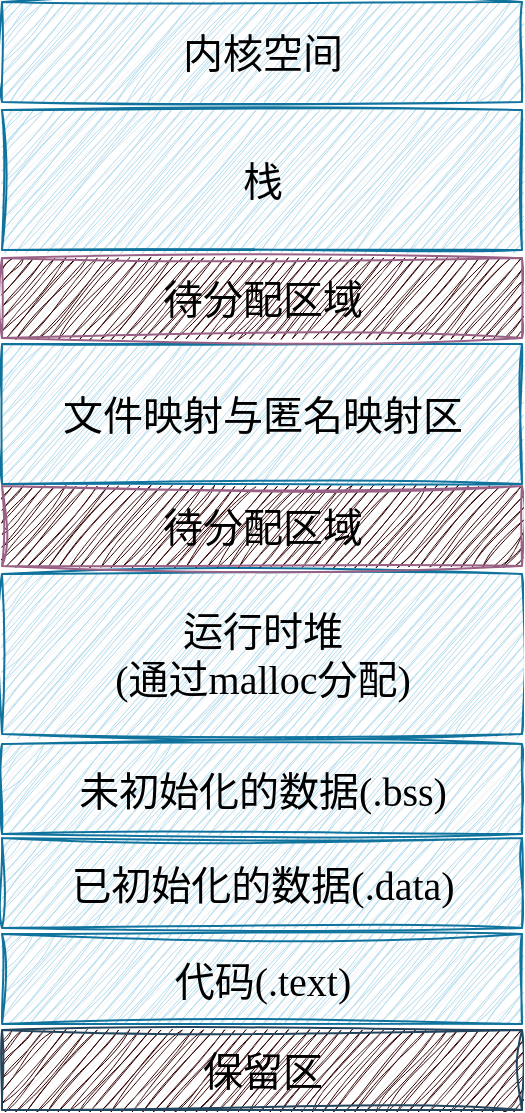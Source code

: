 <mxfile version="21.7.2" type="github">
  <diagram name="第 1 页" id="TEIqw1Tw-UiGP3Q-P10n">
    <mxGraphModel dx="1242" dy="872" grid="1" gridSize="10" guides="1" tooltips="1" connect="1" arrows="1" fold="1" page="1" pageScale="1" pageWidth="827" pageHeight="1169" math="0" shadow="0">
      <root>
        <mxCell id="0" />
        <mxCell id="1" parent="0" />
        <mxCell id="QzGmOIqHS5amK_-feTAW-2" value="代码(.text)" style="verticalLabelPosition=middle;verticalAlign=middle;html=1;shape=mxgraph.basic.patternFillRect;fillStyle=diag;step=5;fillStrokeWidth=0.2;fillStrokeColor=#dddddd;sketch=1;hachureGap=4;jiggle=2;curveFitting=1;fontFamily=手札体-简;fontSize=20;labelPosition=center;align=center;fillColor=#b1ddf0;strokeColor=#10739e;" vertex="1" parent="1">
          <mxGeometry x="60" y="827" width="260" height="45" as="geometry" />
        </mxCell>
        <mxCell id="QzGmOIqHS5amK_-feTAW-3" value="保留区" style="verticalLabelPosition=middle;verticalAlign=middle;html=1;shape=mxgraph.basic.patternFillRect;fillStyle=diag;step=5;fillStrokeWidth=0.2;fillStrokeColor=#dddddd;sketch=1;hachureGap=4;jiggle=2;curveFitting=1;fontFamily=手札体-简;fontSize=20;labelPosition=center;align=center;fillColor=#330000;strokeColor=#23445d;" vertex="1" parent="1">
          <mxGeometry x="60" y="875" width="260" height="40" as="geometry" />
        </mxCell>
        <mxCell id="QzGmOIqHS5amK_-feTAW-4" value="已初始化的数据(.data)" style="verticalLabelPosition=middle;verticalAlign=middle;html=1;shape=mxgraph.basic.patternFillRect;fillStyle=diag;step=5;fillStrokeWidth=0.2;fillStrokeColor=#dddddd;sketch=1;hachureGap=4;jiggle=2;curveFitting=1;fontFamily=手札体-简;fontSize=20;labelPosition=center;align=center;fillColor=#b1ddf0;strokeColor=#10739e;" vertex="1" parent="1">
          <mxGeometry x="60" y="779" width="260" height="45" as="geometry" />
        </mxCell>
        <mxCell id="QzGmOIqHS5amK_-feTAW-5" value="未初始化的数据(.bss)" style="verticalLabelPosition=middle;verticalAlign=middle;html=1;shape=mxgraph.basic.patternFillRect;fillStyle=diag;step=5;fillStrokeWidth=0.2;fillStrokeColor=#dddddd;sketch=1;hachureGap=4;jiggle=2;curveFitting=1;fontFamily=手札体-简;fontSize=20;labelPosition=center;align=center;fillColor=#b1ddf0;strokeColor=#10739e;" vertex="1" parent="1">
          <mxGeometry x="60" y="732" width="260" height="45" as="geometry" />
        </mxCell>
        <mxCell id="QzGmOIqHS5amK_-feTAW-6" value="运行时堆&lt;br&gt;(通过malloc分配)" style="verticalLabelPosition=middle;verticalAlign=middle;html=1;shape=mxgraph.basic.patternFillRect;fillStyle=diag;step=5;fillStrokeWidth=0.2;fillStrokeColor=#dddddd;sketch=1;hachureGap=4;jiggle=2;curveFitting=1;fontFamily=手札体-简;fontSize=20;labelPosition=center;align=center;fillColor=#b1ddf0;strokeColor=#10739e;" vertex="1" parent="1">
          <mxGeometry x="60" y="647" width="260" height="80" as="geometry" />
        </mxCell>
        <mxCell id="QzGmOIqHS5amK_-feTAW-7" value="待分配区域" style="verticalLabelPosition=middle;verticalAlign=middle;html=1;shape=mxgraph.basic.patternFillRect;fillStyle=diag;step=5;fillStrokeWidth=0.2;fillStrokeColor=#dddddd;sketch=1;hachureGap=4;jiggle=2;curveFitting=1;fontFamily=手札体-简;fontSize=20;labelPosition=center;align=center;fillColor=#330000;strokeColor=#996185;gradientColor=#d5739d;" vertex="1" parent="1">
          <mxGeometry x="60" y="603" width="260" height="40" as="geometry" />
        </mxCell>
        <mxCell id="QzGmOIqHS5amK_-feTAW-8" value="文件映射与匿名映射区" style="verticalLabelPosition=middle;verticalAlign=middle;html=1;shape=mxgraph.basic.patternFillRect;fillStyle=diag;step=5;fillStrokeWidth=0.2;fillStrokeColor=#dddddd;sketch=1;hachureGap=4;jiggle=2;curveFitting=1;fontFamily=手札体-简;fontSize=20;labelPosition=center;align=center;fillColor=#b1ddf0;strokeColor=#10739e;" vertex="1" parent="1">
          <mxGeometry x="60" y="532" width="260" height="70" as="geometry" />
        </mxCell>
        <mxCell id="QzGmOIqHS5amK_-feTAW-9" value="待分配区域" style="verticalLabelPosition=middle;verticalAlign=middle;html=1;shape=mxgraph.basic.patternFillRect;fillStyle=diag;step=5;fillStrokeWidth=0.2;fillStrokeColor=#dddddd;sketch=1;hachureGap=4;jiggle=2;curveFitting=1;fontFamily=手札体-简;fontSize=20;labelPosition=center;align=center;fillColor=#330000;strokeColor=#996185;gradientColor=#d5739d;" vertex="1" parent="1">
          <mxGeometry x="60" y="489" width="260" height="40" as="geometry" />
        </mxCell>
        <mxCell id="QzGmOIqHS5amK_-feTAW-10" value="栈" style="verticalLabelPosition=middle;verticalAlign=middle;html=1;shape=mxgraph.basic.patternFillRect;fillStyle=diag;step=5;fillStrokeWidth=0.2;fillStrokeColor=#dddddd;sketch=1;hachureGap=4;jiggle=2;curveFitting=1;fontFamily=手札体-简;fontSize=20;labelPosition=center;align=center;fillColor=#b1ddf0;strokeColor=#10739e;" vertex="1" parent="1">
          <mxGeometry x="60" y="415" width="260" height="70" as="geometry" />
        </mxCell>
        <mxCell id="QzGmOIqHS5amK_-feTAW-12" value="内核空间" style="verticalLabelPosition=middle;verticalAlign=middle;html=1;shape=mxgraph.basic.patternFillRect;fillStyle=diag;step=5;fillStrokeWidth=0.2;fillStrokeColor=#dddddd;sketch=1;hachureGap=4;jiggle=2;curveFitting=1;fontFamily=手札体-简;fontSize=20;labelPosition=center;align=center;fillColor=#b1ddf0;strokeColor=#10739e;" vertex="1" parent="1">
          <mxGeometry x="60" y="361" width="260" height="50" as="geometry" />
        </mxCell>
      </root>
    </mxGraphModel>
  </diagram>
</mxfile>
